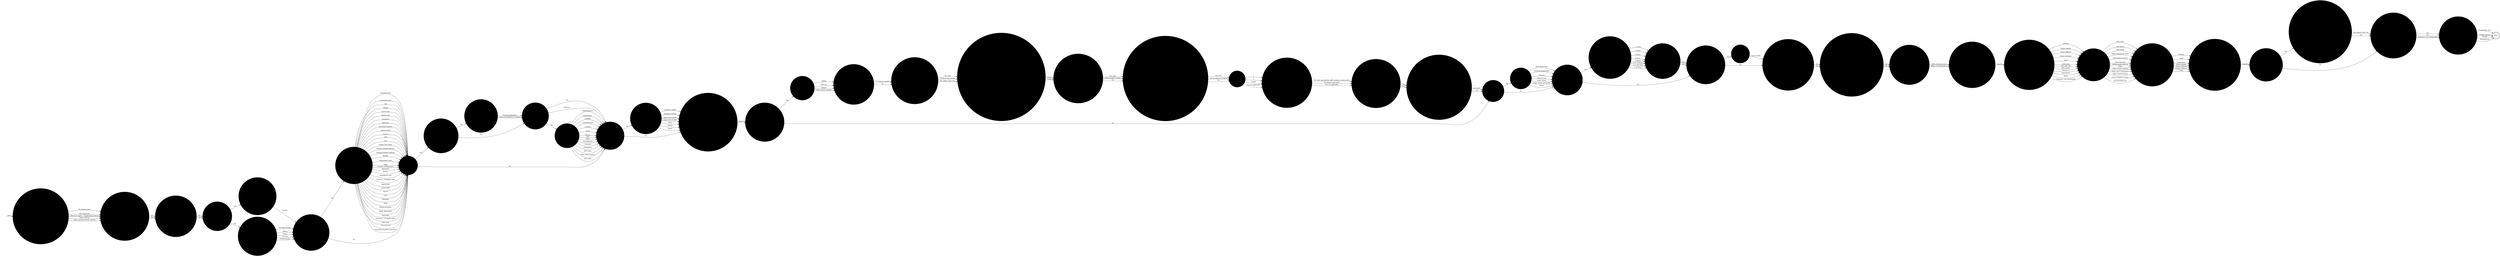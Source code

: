 digraph OLD_FINDS {  rankdir=LR;
  node [shape = circle];
  START_NODE [label="", shape=none];
  START_NODE -> 49257 [label = "start"];
  END_NODE [label="END", shape="doublecircle"];
  49257 [label = "What was the main management outcome of this incident?", style="filled", color="#DDD"];
  49257 -> 49258 [label = "No further action", style="filled", color="#DDD"];
  49257 -> 49258 [label = "IEP regression", style="filled", color="#DDD"];
  49257 -> 49258 [label = "Placed on report ./ adjudication referral", style="filled", color="#DDD"];
  49257 -> 49258 [label = "Police referral", style="filled", color="#DDD"];
  49257 -> 49258 [label = "Police and prosecution referral", style="filled", color="#DDD"];
  49258 [label = "Is any member of staff facing disciplinary charges?", style="filled", color="#DDD"];
  49258 -> 49259 [label = "No", style="filled", color="#DDD"];
  49258 -> 49259 [label = "Yes", style="filled", color="#DDD"];
  49259 [label = "Is this incident associated with an assault?", style="filled", color="#DDD"];
  49259 -> 49260 [label = "No", style="filled", color="#DDD"];
  49259 -> 49260 [label = "Yes", style="filled", color="#DDD"];
  49260 [label = "Was hospitalisation required?", style="filled", color="#DDD"];
  49260 -> 49261 [label = "Yes", style="filled", color="#DDD"];
  49260 -> 49266 [label = "No", style="filled", color="#DDD"];
  49261 [label = "Describe the reason for hospitalisation", style="filled", color="#DDD"];
  49261 -> 49263 [label = "Specify", style="filled", color="#DDD"];
  49263 [label = "Is the location of the incident known?", style="filled", color="#DDD"];
  49263 -> 49264 [label = "Yes", style="filled", color="#DDD"];
  49263 -> 49265 [label = "No", style="filled", color="#DDD"];
  49264 [label = "What was the location of the incident?", style="filled", color="#DDD"];
  49264 -> 49265 [label = "Administration", style="filled", color="#DDD"];
  49264 -> 49265 [label = "Association area", style="filled", color="#DDD"];
  49264 -> 49265 [label = "Cell", style="filled", color="#DDD"];
  49264 -> 49265 [label = "Chapel", style="filled", color="#DDD"];
  49264 -> 49265 [label = "Crown court", style="filled", color="#DDD"];
  49264 -> 49265 [label = "Dining room", style="filled", color="#DDD"];
  49264 -> 49265 [label = "Dormitory", style="filled", color="#DDD"];
  49264 -> 49265 [label = "Education", style="filled", color="#DDD"];
  49264 -> 49265 [label = "Elsewhere (specify)", style="filled", color="#DDD"];
  49264 -> 49265 [label = "Exercise yard", style="filled", color="#DDD"];
  49264 -> 49265 [label = "Funeral", style="filled", color="#DDD"];
  49264 -> 49265 [label = "Gate", style="filled", color="#DDD"];
  49264 -> 49265 [label = "Gym", style="filled", color="#DDD"];
  49264 -> 49265 [label = "Health care centre", style="filled", color="#DDD"];
  49264 -> 49265 [label = "Hospital outside (patient)", style="filled", color="#DDD"];
  49264 -> 49265 [label = "Hospital outside (visiting)", style="filled", color="#DDD"];
  49264 -> 49265 [label = "Kitchen", style="filled", color="#DDD"];
  49264 -> 49265 [label = "Magistrates court", style="filled", color="#DDD"];
  49264 -> 49265 [label = "Office", style="filled", color="#DDD"];
  49264 -> 49265 [label = "Outside working party", style="filled", color="#DDD"];
  49264 -> 49265 [label = "Reception", style="filled", color="#DDD"];
  49264 -> 49265 [label = "Recess", style="filled", color="#DDD"];
  49264 -> 49265 [label = "Segregation unit", style="filled", color="#DDD"];
  49264 -> 49265 [label = "Showers / changing room", style="filled", color="#DDD"];
  49264 -> 49265 [label = "Special unit", style="filled", color="#DDD"];
  49264 -> 49265 [label = "Sports field", style="filled", color="#DDD"];
  49264 -> 49265 [label = "Vehicle", style="filled", color="#DDD"];
  49264 -> 49265 [label = "Visits", style="filled", color="#DDD"];
  49264 -> 49265 [label = "Weddings", style="filled", color="#DDD"];
  49264 -> 49265 [label = "Wing", style="filled", color="#DDD"];
  49264 -> 49265 [label = "Within perimeter", style="filled", color="#DDD"];
  49264 -> 49265 [label = "Works department", style="filled", color="#DDD"];
  49264 -> 49265 [label = "Workshop", style="filled", color="#DDD"];
  49264 -> 49265 [label = "Induction / 1st night centre", style="filled", color="#DDD"];
  49264 -> 49265 [label = "Mail room", style="filled", color="#DDD"];
  49264 -> 49265 [label = "External roof", style="filled", color="#DDD"];
  49264 -> 49265 [label = "Vulnerable prisoners unit (VPU)", style="filled", color="#DDD"];
  49265 [label = "Was a drug found?", style="filled", color="#DDD"];
  49265 -> 49267 [label = "Yes", style="filled", color="#DDD"];
  49265 -> 49271 [label = "No", style="filled", color="#DDD"];
  49266 [label = "Enter description of person hospitalised", style="filled", color="#DDD"];
  49266 -> 49263 [label = "External civilians", style="filled", color="#DDD"];
  49266 -> 49263 [label = "Officer", style="filled", color="#DDD"];
  49266 -> 49263 [label = "Police", style="filled", color="#DDD"];
  49266 -> 49263 [label = "Prisoner", style="filled", color="#DDD"];
  49266 -> 49263 [label = "Civilian grades", style="filled", color="#DDD"];
  49267 [label = "Was the substance found analysed?", style="filled", color="#DDD"];
  49267 -> 49268 [label = "Yes", style="filled", color="#DDD"];
  49267 -> 49269 [label = "No", style="filled", color="#DDD"];
  49268 [label = "How was the substance analysed?", style="filled", color="#DDD"];
  49268 -> 49269 [label = "Forensic laboratory", style="filled", color="#DDD"];
  49268 -> 49269 [label = "Local with BDH kit or similar", style="filled", color="#DDD"];
  49269 [label = "Was the substance a drug?", style="filled", color="#DDD"];
  49269 -> 49270 [label = "Yes", style="filled", color="#DDD"];
  49269 -> 49271 [label = "No", style="filled", color="#DDD"];
  49269 -> 49271 [label = "Unknown", style="filled", color="#DDD"];
  49270 [label = "Describe the drug found", style="filled", color="#DDD"];
  49270 -> 49271 [label = "Amphetamines", style="filled", color="#DDD"];
  49270 -> 49271 [label = "Barbiturates", style="filled", color="#DDD"];
  49270 -> 49271 [label = "Cannabis", style="filled", color="#DDD"];
  49270 -> 49271 [label = "Cannabis plant", style="filled", color="#DDD"];
  49270 -> 49271 [label = "Cocaine", style="filled", color="#DDD"];
  49270 -> 49271 [label = "Crack", style="filled", color="#DDD"];
  49270 -> 49271 [label = "Heroin", style="filled", color="#DDD"];
  49270 -> 49271 [label = "LSD", style="filled", color="#DDD"];
  49270 -> 49271 [label = "Other", style="filled", color="#DDD"];
  49270 -> 49271 [label = "Tranquilisers", style="filled", color="#DDD"];
  49270 -> 49271 [label = "Tramadol", style="filled", color="#DDD"];
  49270 -> 49271 [label = "Gabapentin", style="filled", color="#DDD"];
  49270 -> 49271 [label = "NPS: spice", style="filled", color="#DDD"];
  49270 -> 49271 [label = "NPS: black mamba", style="filled", color="#DDD"];
  49270 -> 49271 [label = "NPS: other", style="filled", color="#DDD"];
  49271 [label = "Was drug equipment found?", style="filled", color="#DDD"];
  49271 -> 49272 [label = "Yes", style="filled", color="#DDD"];
  49271 -> 49273 [label = "No", style="filled", color="#DDD"];
  49272 [label = "Describe drug equipment found", style="filled", color="#DDD"];
  49272 -> 49273 [label = "Authentic needle", style="filled", color="#DDD"];
  49272 -> 49273 [label = "Authentic syringe", style="filled", color="#DDD"];
  49272 -> 49273 [label = "Improvised needle", style="filled", color="#DDD"];
  49272 -> 49273 [label = "Improvised syringe", style="filled", color="#DDD"];
  49272 -> 49273 [label = "Other", style="filled", color="#DDD"];
  49272 -> 49273 [label = "Pipe(s)", style="filled", color="#DDD"];
  49272 -> 49273 [label = "Roach", style="filled", color="#DDD"];
  49273 [label = "To which police station are seized drugs sent for destruction?", style="filled", color="#DDD"];
  49273 -> 49274 [label = "Name", style="filled", color="#DDD"];
  49274 [label = "Was a mobile phone related item found?", style="filled", color="#DDD"];
  49274 -> 49275 [label = "Yes", style="filled", color="#DDD"];
  49274 -> 49287 [label = "No", style="filled", color="#DDD"];
  49275 [label = "Describe the item found", style="filled", color="#DDD"];
  49275 -> 49276 [label = "Mobile", style="filled", color="#DDD"];
  49275 -> 49276 [label = "SIM card", style="filled", color="#DDD"];
  49275 -> 49276 [label = "Charger", style="filled", color="#DDD"];
  49275 -> 49276 [label = "Other (please specify)", style="filled", color="#DDD"];
  49276 [label = "Is make of phone/sims/equipment known?", style="filled", color="#DDD"];
  49276 -> 49279 [label = "Yes (please specify)", style="filled", color="#DDD"];
  49276 -> 49279 [label = "No", style="filled", color="#DDD"];
  49279 [label = "Has phone/SIM/equipment been sent to NDTSG?", style="filled", color="#DDD"];
  49279 -> 49280 [label = "Yes: date", style="filled", color="#DDD"];
  49279 -> 49280 [label = "Evidence bag number", style="filled", color="#DDD"];
  49279 -> 49280 [label = "No: please state why", style="filled", color="#DDD"];
  49280 [label = "Name and grade of member of staff who has authorised for the mobile/SIM to be interrogated", style="filled", color="#DDD"];
  49280 -> 49281 [label = "Name", style="filled", color="#DDD"];
  49280 -> 49281 [label = "Grade", style="filled", color="#DDD"];
  49281 [label = "Has phone/SIM/equipment been retained by police?", style="filled", color="#DDD"];
  49281 -> 49282 [label = "Yes: date", style="filled", color="#DDD"];
  49281 -> 49282 [label = "Police incident number", style="filled", color="#DDD"];
  49281 -> 49282 [label = "No", style="filled", color="#DDD"];
  49282 [label = "Has incident been referred to police for consideration under OMA or crime & security act?", style="filled", color="#DDD"];
  49282 -> 49283 [label = "Yes: date", style="filled", color="#DDD"];
  49282 -> 49283 [label = "Police reference number", style="filled", color="#DDD"];
  49282 -> 49283 [label = "No", style="filled", color="#DDD"];
  49283 [label = "NDTSG priority", style="filled", color="#DDD"];
  49283 -> 49284 [label = "1", style="filled", color="#DDD"];
  49283 -> 49284 [label = "2", style="filled", color="#DDD"];
  49283 -> 49284 [label = "Urgent", style="filled", color="#DDD"];
  49283 -> 49284 [label = "N/a not applicable", style="filled", color="#DDD"];
  49284 [label = "Has written consent been given to interrogate item?", style="filled", color="#DDD"];
  49284 -> 49285 [label = "Yes (only required for staff, visitors or contractors)", style="filled", color="#DDD"];
  49284 -> 49285 [label = "No (please state why)", style="filled", color="#DDD"];
  49284 -> 49285 [label = "N/a not applicable", style="filled", color="#DDD"];
  49285 [label = "Is the incident subject to an internal investigation?", style="filled", color="#DDD"];
  49285 -> 49286 [label = "No", style="filled", color="#DDD"];
  49285 -> 49286 [label = "Yes", style="filled", color="#DDD"];
  49286 [label = "Have items been returned? please specify who to in comments field?", style="filled", color="#DDD"];
  49286 -> 49287 [label = "Yes (date)", style="filled", color="#DDD"];
  49286 -> 49287 [label = "No", style="filled", color="#DDD"];
  49287 [label = "Was a weapon found?", style="filled", color="#DDD"];
  49287 -> 49288 [label = "Yes", style="filled", color="#DDD"];
  49287 -> 49289 [label = "No", style="filled", color="#DDD"];
  49288 [label = "Describe the weapon", style="filled", color="#DDD"];
  49288 -> 49289 [label = "Blunt instrument", style="filled", color="#DDD"];
  49288 -> 49289 [label = "Chemical incapacitant", style="filled", color="#DDD"];
  49288 -> 49289 [label = "Firearm", style="filled", color="#DDD"];
  49288 -> 49289 [label = "Item in sock", style="filled", color="#DDD"];
  49288 -> 49289 [label = "Knife / blade", style="filled", color="#DDD"];
  49288 -> 49289 [label = "Other sharp instrument", style="filled", color="#DDD"];
  49288 -> 49289 [label = "Other", style="filled", color="#DDD"];
  49289 [label = "Was any alcohol / hooch found?", style="filled", color="#DDD"];
  49289 -> 49290 [label = "Yes", style="filled", color="#DDD"];
  49289 -> 49292 [label = "No", style="filled", color="#DDD"];
  49290 [label = "What quantity of alcohol / hooch was found?", style="filled", color="#DDD"];
  49290 -> 49291 [label = "< 1 litre", style="filled", color="#DDD"];
  49290 -> 49291 [label = "2 litres", style="filled", color="#DDD"];
  49290 -> 49291 [label = "3 litres", style="filled", color="#DDD"];
  49290 -> 49291 [label = "4 litres", style="filled", color="#DDD"];
  49290 -> 49291 [label = "5 litres", style="filled", color="#DDD"];
  49290 -> 49291 [label = "6 to 10 litres", style="filled", color="#DDD"];
  49290 -> 49291 [label = "11 to 20 litres", style="filled", color="#DDD"];
  49290 -> 49291 [label = "> 20 litres", style="filled", color="#DDD"];
  49291 [label = "Was any distilling equipment found?", style="filled", color="#DDD"];
  49291 -> 49292 [label = "Yes", style="filled", color="#DDD"];
  49291 -> 49292 [label = "No", style="filled", color="#DDD"];
  49292 [label = "Were any other reportable items found?", style="filled", color="#DDD"];
  49292 -> 49293 [label = "Yes", style="filled", color="#DDD"];
  49292 -> 49294 [label = "No", style="filled", color="#DDD"];
  49293 [label = "Describe the item", style="filled", color="#DDD"];
  49293 -> 49294 [label = "Enter details", style="filled", color="#DDD"];
  49294 [label = "Is the method of entry into the establishment known?", style="filled", color="#DDD"];
  49294 -> 49295 [label = "Yes", style="filled", color="#DDD"];
  49294 -> 49295 [label = "No", style="filled", color="#DDD"];
  49295 [label = "Was a visitor suspected of involvement and arrested by the police?", style="filled", color="#DDD"];
  49295 -> 49296 [label = "Yes", style="filled", color="#DDD"];
  49295 -> 49296 [label = "No", style="filled", color="#DDD"];
  49296 [label = "Describe circumstances of visitors arrest", style="filled", color="#DDD"];
  49296 -> 49297 [label = "After entering prison", style="filled", color="#DDD"];
  49296 -> 49297 [label = "Before entering prison", style="filled", color="#DDD"];
  49297 [label = "To which police station was the visitor taken to?", style="filled", color="#DDD"];
  49297 -> 49300 [label = "Specify", style="filled", color="#DDD"];
  49300 [label = "Describe the method of entry into the establishment", style="filled", color="#DDD"];
  49300 -> 49301 [label = "Prisoner", style="filled", color="#DDD"];
  49300 -> 49301 [label = "Visitor (friend)", style="filled", color="#DDD"];
  49300 -> 49301 [label = "Visitor (official)", style="filled", color="#DDD"];
  49300 -> 49301 [label = "Visitor (relative)", style="filled", color="#DDD"];
  49300 -> 49301 [label = "Staff", style="filled", color="#DDD"];
  49300 -> 49301 [label = "Contractor", style="filled", color="#DDD"];
  49300 -> 49301 [label = "Post (rule 39)", style="filled", color="#DDD"];
  49300 -> 49301 [label = "Post (other)", style="filled", color="#DDD"];
  49300 -> 49301 [label = "Thrown in", style="filled", color="#DDD"];
  49300 -> 49301 [label = "Drone/UAV", style="filled", color="#DDD"];
  49300 -> 49301 [label = "Other", style="filled", color="#DDD"];
  49300 -> 49301 [label = "Unknown / not attributable", style="filled", color="#DDD"];
  49301 [label = "Describe how the item was found", style="filled", color="#DDD"];
  49301 -> 49302 [label = "Boss chair", style="filled", color="#DDD"];
  49301 -> 49302 [label = "Cell search", style="filled", color="#DDD"];
  49301 -> 49302 [label = "Dog search", style="filled", color="#DDD"];
  49301 -> 49302 [label = "High intensitivity wand", style="filled", color="#DDD"];
  49301 -> 49302 [label = "Information received", style="filled", color="#DDD"];
  49301 -> 49302 [label = "Item observed", style="filled", color="#DDD"];
  49301 -> 49302 [label = "Mobile phone detector", style="filled", color="#DDD"];
  49301 -> 49302 [label = "Other", style="filled", color="#DDD"];
  49301 -> 49302 [label = "Other search (inmate)", style="filled", color="#DDD"];
  49301 -> 49302 [label = "Other search (premises)", style="filled", color="#DDD"];
  49301 -> 49302 [label = "Other search (visitor)", style="filled", color="#DDD"];
  49301 -> 49302 [label = "Pre-occupation search", style="filled", color="#DDD"];
  49301 -> 49302 [label = "Unusual behaviour", style="filled", color="#DDD"];
  49302 [label = "If found in possession, whose was it found in", style="filled", color="#DDD"];
  49302 -> 49303 [label = "Prisoner", style="filled", color="#DDD"];
  49302 -> 49303 [label = "Staff", style="filled", color="#DDD"];
  49302 -> 49303 [label = "Contractor", style="filled", color="#DDD"];
  49302 -> 49303 [label = "Visitor (friend)", style="filled", color="#DDD"];
  49302 -> 49303 [label = "Visitor (official)", style="filled", color="#DDD"];
  49302 -> 49303 [label = "Visitor (relative)", style="filled", color="#DDD"];
  49302 -> 49303 [label = "Other", style="filled", color="#DDD"];
  49303 [label = "If an item was found on a person, where was it found?", style="filled", color="#DDD"];
  49303 -> 49304 [label = "Specify", style="filled", color="#DDD"];
  49304 [label = "Is the item heavily contaminated?", style="filled", color="#DDD"];
  49304 -> 49305 [label = "Yes", style="filled", color="#DDD"];
  49304 -> 49306 [label = "No", style="filled", color="#DDD"];
  49305 [label = "If the item is heavily contaminated, is interrogation still required?", style="filled", color="#DDD"];
  49305 -> 49306 [label = "Yes; please state why", style="filled", color="#DDD"];
  49305 -> 49306 [label = "No", style="filled", color="#DDD"];
  49306 [label = "Were the items obtained on temporary release?", style="filled", color="#DDD"];
  49306 -> 49307 [label = "Yes", style="filled", color="#DDD"];
  49306 -> 49307 [label = "No", style="filled", color="#DDD"];
  49306 -> 49307 [label = "Unknown / not attributable", style="filled", color="#DDD"];
  49307 [label = "Describe the type of temporary release", style="filled", color="#DDD"];
  49307 -> END_NODE [label = "Community visit", style="filled", color="#DDD"];
  49307 -> END_NODE [label = "Compassionate", style="filled", color="#DDD"];
  49307 -> END_NODE [label = "Facility", style="filled", color="#DDD"];
  49307 -> END_NODE [label = "Resettlement", style="filled", color="#DDD"];
}
